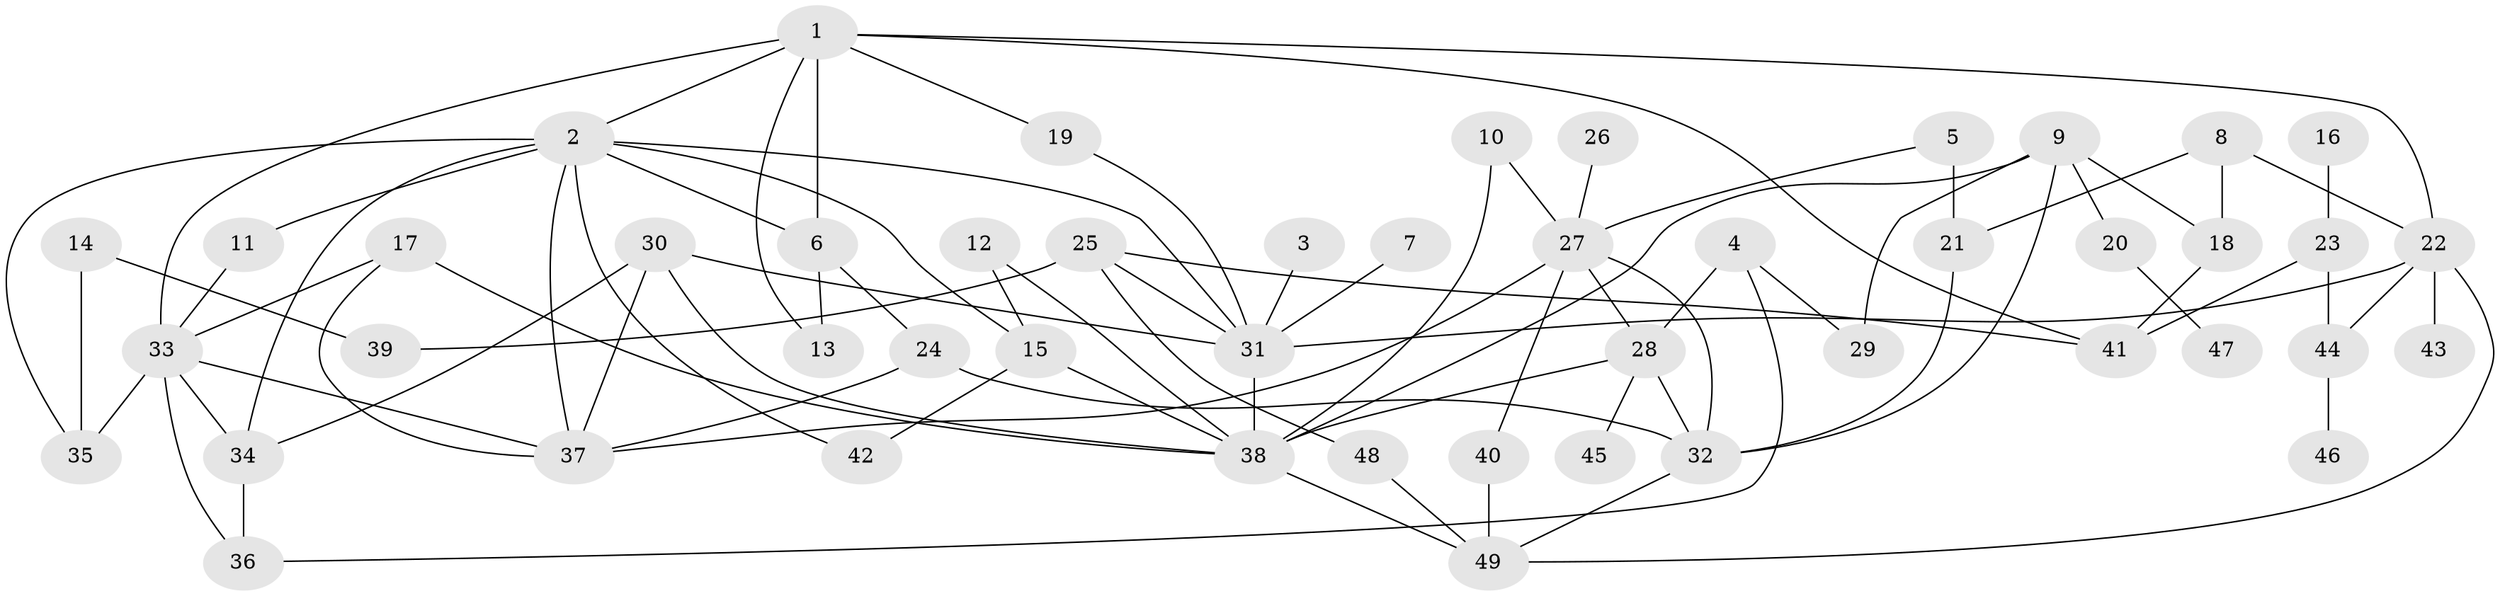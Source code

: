// original degree distribution, {5: 0.030927835051546393, 7: 0.020618556701030927, 10: 0.010309278350515464, 4: 0.13402061855670103, 6: 0.030927835051546393, 2: 0.3402061855670103, 3: 0.2268041237113402, 1: 0.1958762886597938, 8: 0.010309278350515464}
// Generated by graph-tools (version 1.1) at 2025/49/03/09/25 03:49:17]
// undirected, 49 vertices, 84 edges
graph export_dot {
graph [start="1"]
  node [color=gray90,style=filled];
  1;
  2;
  3;
  4;
  5;
  6;
  7;
  8;
  9;
  10;
  11;
  12;
  13;
  14;
  15;
  16;
  17;
  18;
  19;
  20;
  21;
  22;
  23;
  24;
  25;
  26;
  27;
  28;
  29;
  30;
  31;
  32;
  33;
  34;
  35;
  36;
  37;
  38;
  39;
  40;
  41;
  42;
  43;
  44;
  45;
  46;
  47;
  48;
  49;
  1 -- 2 [weight=1.0];
  1 -- 6 [weight=1.0];
  1 -- 13 [weight=1.0];
  1 -- 19 [weight=1.0];
  1 -- 22 [weight=1.0];
  1 -- 33 [weight=1.0];
  1 -- 41 [weight=1.0];
  2 -- 6 [weight=1.0];
  2 -- 11 [weight=1.0];
  2 -- 15 [weight=1.0];
  2 -- 31 [weight=1.0];
  2 -- 34 [weight=1.0];
  2 -- 35 [weight=1.0];
  2 -- 37 [weight=1.0];
  2 -- 42 [weight=1.0];
  3 -- 31 [weight=1.0];
  4 -- 28 [weight=1.0];
  4 -- 29 [weight=1.0];
  4 -- 36 [weight=1.0];
  5 -- 21 [weight=1.0];
  5 -- 27 [weight=1.0];
  6 -- 13 [weight=1.0];
  6 -- 24 [weight=1.0];
  7 -- 31 [weight=1.0];
  8 -- 18 [weight=1.0];
  8 -- 21 [weight=1.0];
  8 -- 22 [weight=1.0];
  9 -- 18 [weight=1.0];
  9 -- 20 [weight=1.0];
  9 -- 29 [weight=1.0];
  9 -- 32 [weight=1.0];
  9 -- 38 [weight=1.0];
  10 -- 27 [weight=1.0];
  10 -- 38 [weight=1.0];
  11 -- 33 [weight=1.0];
  12 -- 15 [weight=1.0];
  12 -- 38 [weight=1.0];
  14 -- 35 [weight=1.0];
  14 -- 39 [weight=1.0];
  15 -- 38 [weight=1.0];
  15 -- 42 [weight=1.0];
  16 -- 23 [weight=1.0];
  17 -- 33 [weight=1.0];
  17 -- 37 [weight=1.0];
  17 -- 38 [weight=1.0];
  18 -- 41 [weight=1.0];
  19 -- 31 [weight=1.0];
  20 -- 47 [weight=1.0];
  21 -- 32 [weight=1.0];
  22 -- 31 [weight=1.0];
  22 -- 43 [weight=1.0];
  22 -- 44 [weight=1.0];
  22 -- 49 [weight=1.0];
  23 -- 41 [weight=1.0];
  23 -- 44 [weight=1.0];
  24 -- 32 [weight=1.0];
  24 -- 37 [weight=1.0];
  25 -- 31 [weight=1.0];
  25 -- 39 [weight=1.0];
  25 -- 41 [weight=1.0];
  25 -- 48 [weight=1.0];
  26 -- 27 [weight=1.0];
  27 -- 28 [weight=1.0];
  27 -- 32 [weight=2.0];
  27 -- 37 [weight=1.0];
  27 -- 40 [weight=1.0];
  28 -- 32 [weight=1.0];
  28 -- 38 [weight=1.0];
  28 -- 45 [weight=1.0];
  30 -- 31 [weight=1.0];
  30 -- 34 [weight=1.0];
  30 -- 37 [weight=1.0];
  30 -- 38 [weight=1.0];
  31 -- 38 [weight=1.0];
  32 -- 49 [weight=1.0];
  33 -- 34 [weight=1.0];
  33 -- 35 [weight=1.0];
  33 -- 36 [weight=1.0];
  33 -- 37 [weight=1.0];
  34 -- 36 [weight=1.0];
  38 -- 49 [weight=1.0];
  40 -- 49 [weight=1.0];
  44 -- 46 [weight=1.0];
  48 -- 49 [weight=1.0];
}
